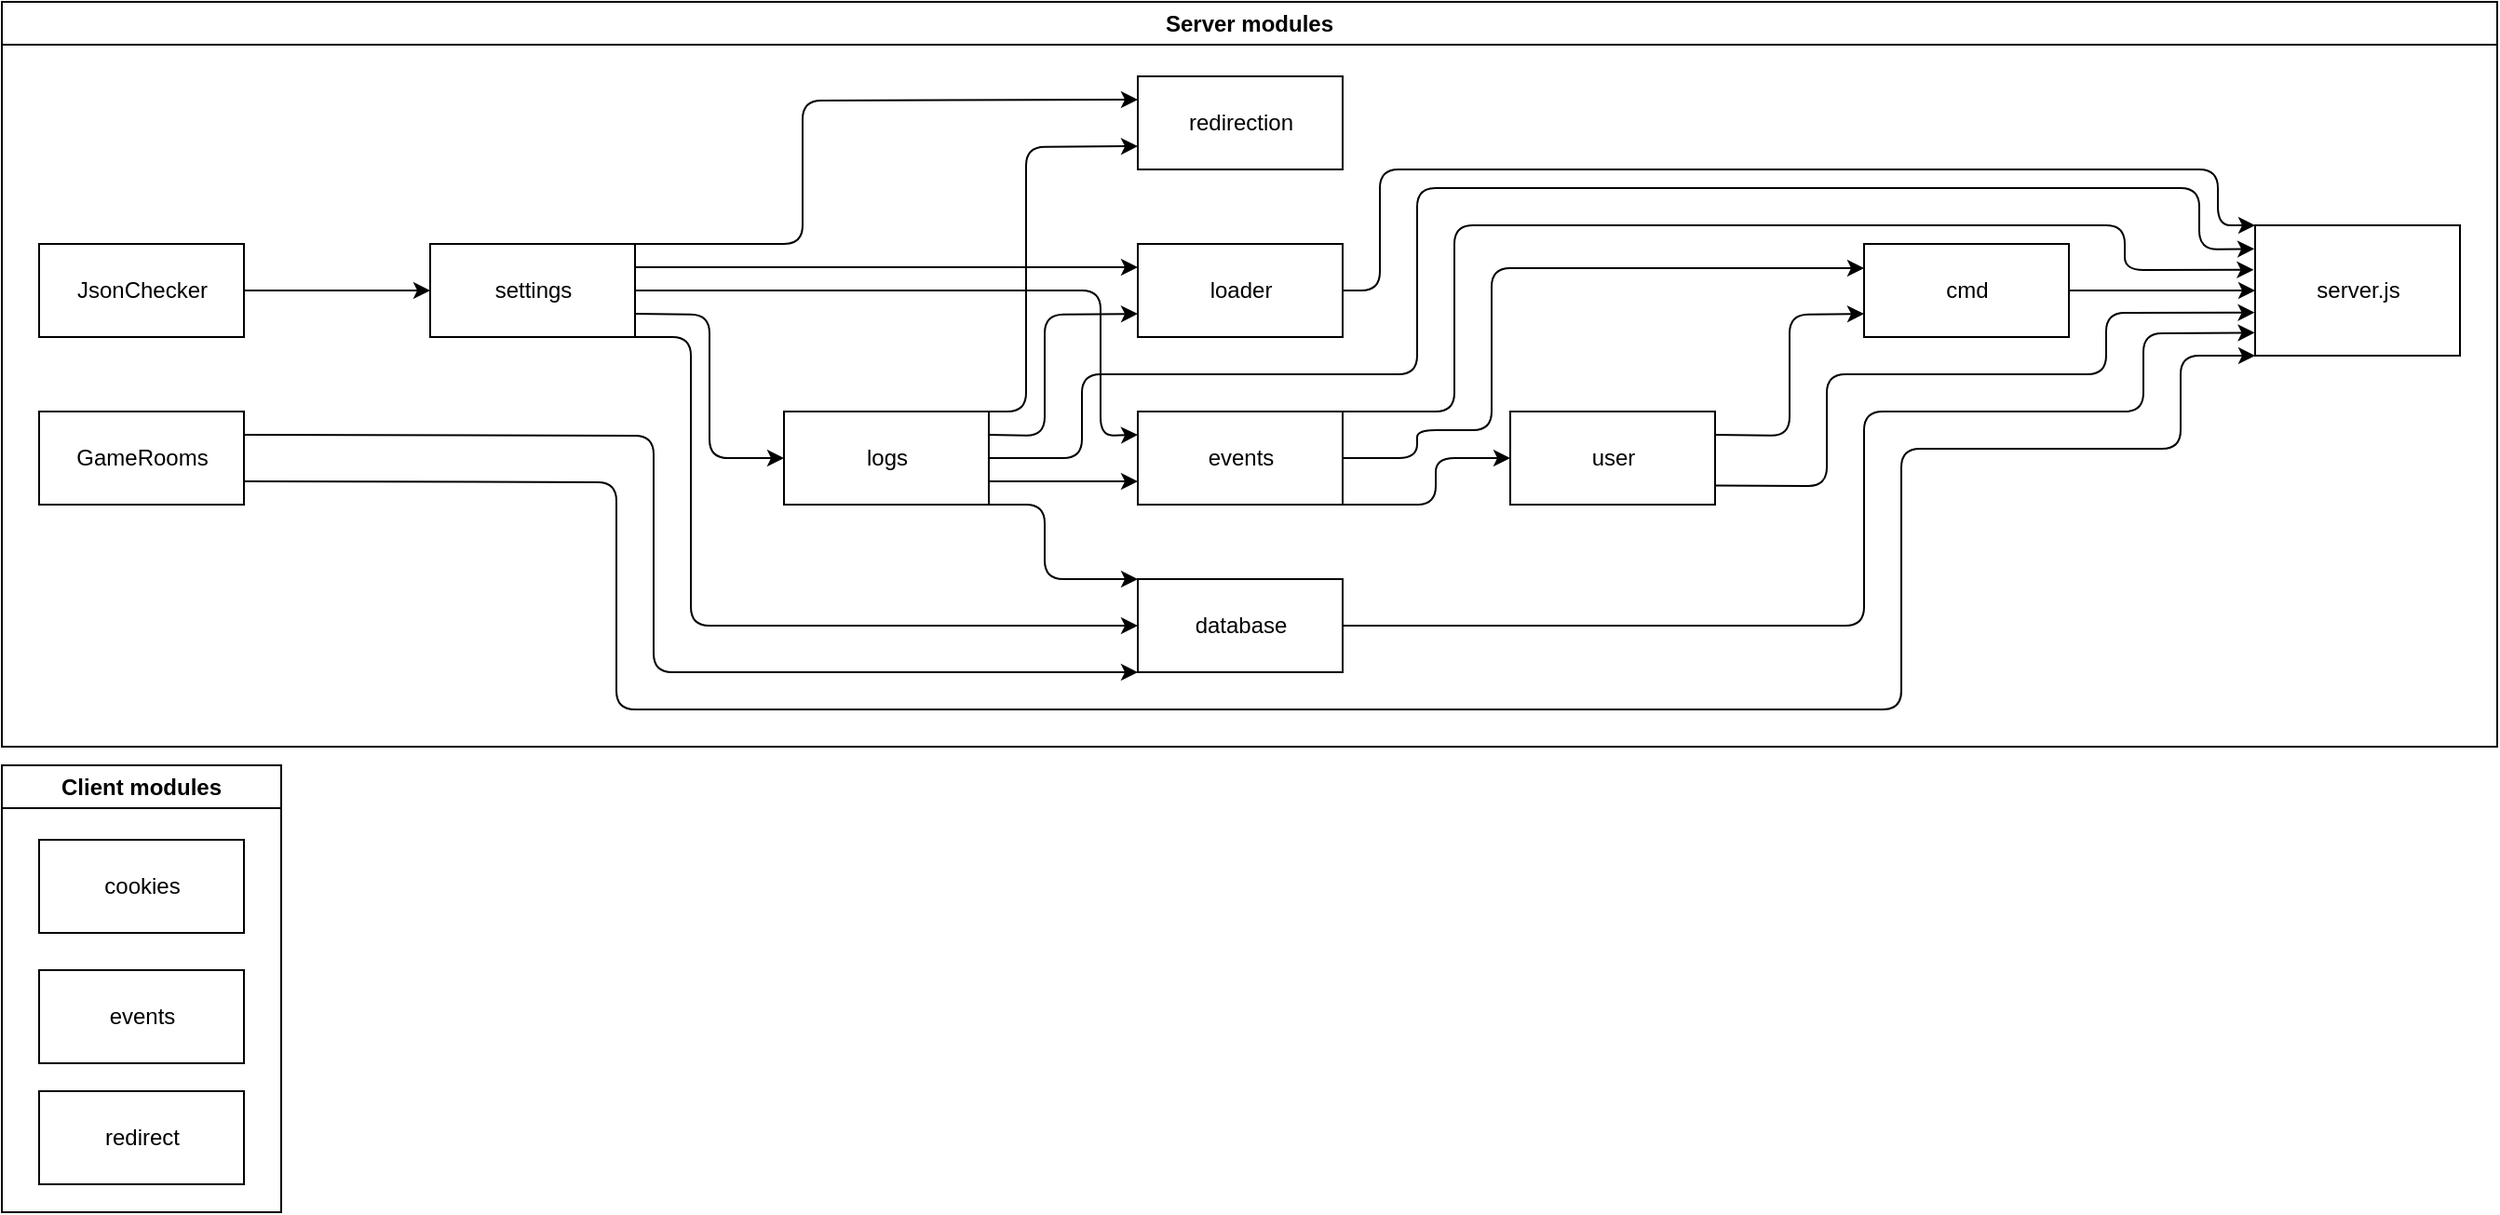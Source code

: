 <mxfile>
    <diagram id="GRghr8aYOlUhtbkw4B8Y" name="Page-1">
        <mxGraphModel dx="1531" dy="428" grid="1" gridSize="10" guides="1" tooltips="1" connect="1" arrows="1" fold="1" page="1" pageScale="1" pageWidth="1654" pageHeight="1169" math="0" shadow="0">
            <root>
                <mxCell id="0"/>
                <mxCell id="1" parent="0"/>
                <mxCell id="4" value="Server modules" style="swimlane;whiteSpace=wrap;html=1;" parent="1" vertex="1">
                    <mxGeometry x="60" width="1340" height="400" as="geometry"/>
                </mxCell>
                <mxCell id="63" style="edgeStyle=none;html=1;exitX=1;exitY=0.5;exitDx=0;exitDy=0;entryX=0;entryY=0.5;entryDx=0;entryDy=0;" edge="1" parent="4" source="5" target="61">
                    <mxGeometry relative="1" as="geometry">
                        <Array as="points">
                            <mxPoint x="1140" y="155"/>
                        </Array>
                    </mxGeometry>
                </mxCell>
                <mxCell id="5" value="cmd" style="html=1;" parent="4" vertex="1">
                    <mxGeometry x="1000" y="130" width="110" height="50" as="geometry"/>
                </mxCell>
                <mxCell id="45" style="edgeStyle=none;html=1;exitX=1;exitY=0.5;exitDx=0;exitDy=0;" parent="4" source="6" edge="1">
                    <mxGeometry relative="1" as="geometry">
                        <mxPoint x="1000" y="143" as="targetPoint"/>
                        <Array as="points">
                            <mxPoint x="760" y="245"/>
                            <mxPoint x="760" y="230"/>
                            <mxPoint x="800" y="230"/>
                            <mxPoint x="800" y="143"/>
                        </Array>
                    </mxGeometry>
                </mxCell>
                <mxCell id="49" style="edgeStyle=none;html=1;exitX=1;exitY=1;exitDx=0;exitDy=0;entryX=0;entryY=0.5;entryDx=0;entryDy=0;" parent="4" source="6" target="7" edge="1">
                    <mxGeometry relative="1" as="geometry">
                        <Array as="points">
                            <mxPoint x="770" y="270"/>
                            <mxPoint x="770" y="245"/>
                        </Array>
                    </mxGeometry>
                </mxCell>
                <mxCell id="67" style="edgeStyle=none;html=1;exitX=1;exitY=0;exitDx=0;exitDy=0;entryX=-0.007;entryY=0.341;entryDx=0;entryDy=0;entryPerimeter=0;" edge="1" parent="4" source="6" target="61">
                    <mxGeometry relative="1" as="geometry">
                        <Array as="points">
                            <mxPoint x="780" y="220"/>
                            <mxPoint x="780" y="120"/>
                            <mxPoint x="1140" y="120"/>
                            <mxPoint x="1140" y="144"/>
                        </Array>
                    </mxGeometry>
                </mxCell>
                <mxCell id="6" value="events" style="html=1;" parent="4" vertex="1">
                    <mxGeometry x="610" y="220" width="110" height="50" as="geometry"/>
                </mxCell>
                <mxCell id="50" style="edgeStyle=none;html=1;entryX=0;entryY=0.75;entryDx=0;entryDy=0;exitX=1;exitY=0.25;exitDx=0;exitDy=0;" parent="4" source="7" edge="1">
                    <mxGeometry relative="1" as="geometry">
                        <mxPoint x="1000" y="167.5" as="targetPoint"/>
                        <Array as="points">
                            <mxPoint x="960" y="233"/>
                            <mxPoint x="960" y="168"/>
                        </Array>
                    </mxGeometry>
                </mxCell>
                <mxCell id="65" style="edgeStyle=none;html=1;exitX=1.004;exitY=0.795;exitDx=0;exitDy=0;entryX=-0.002;entryY=0.669;entryDx=0;entryDy=0;exitPerimeter=0;entryPerimeter=0;" edge="1" parent="4" source="7" target="61">
                    <mxGeometry relative="1" as="geometry">
                        <Array as="points">
                            <mxPoint x="980" y="260"/>
                            <mxPoint x="980" y="200"/>
                            <mxPoint x="1130" y="200"/>
                            <mxPoint x="1130" y="167"/>
                        </Array>
                    </mxGeometry>
                </mxCell>
                <mxCell id="7" value="user" style="html=1;" parent="4" vertex="1">
                    <mxGeometry x="810" y="220" width="110" height="50" as="geometry"/>
                </mxCell>
                <mxCell id="37" style="edgeStyle=none;html=1;exitX=1;exitY=1;exitDx=0;exitDy=0;entryX=0;entryY=0.5;entryDx=0;entryDy=0;" parent="4" source="8" target="30" edge="1">
                    <mxGeometry relative="1" as="geometry">
                        <Array as="points">
                            <mxPoint x="370" y="180"/>
                            <mxPoint x="370" y="335"/>
                        </Array>
                    </mxGeometry>
                </mxCell>
                <mxCell id="42" style="edgeStyle=none;html=1;exitX=1;exitY=0.75;exitDx=0;exitDy=0;entryX=0;entryY=0.5;entryDx=0;entryDy=0;" parent="4" source="8" target="16" edge="1">
                    <mxGeometry relative="1" as="geometry">
                        <Array as="points">
                            <mxPoint x="380" y="168"/>
                            <mxPoint x="380" y="245"/>
                        </Array>
                    </mxGeometry>
                </mxCell>
                <mxCell id="46" style="edgeStyle=none;html=1;exitX=1;exitY=0;exitDx=0;exitDy=0;entryX=0;entryY=0.25;entryDx=0;entryDy=0;" parent="4" source="8" target="44" edge="1">
                    <mxGeometry relative="1" as="geometry">
                        <Array as="points">
                            <mxPoint x="430" y="130"/>
                            <mxPoint x="430" y="53"/>
                        </Array>
                    </mxGeometry>
                </mxCell>
                <mxCell id="56" style="edgeStyle=none;html=1;exitX=1;exitY=0.25;exitDx=0;exitDy=0;entryX=0;entryY=0.25;entryDx=0;entryDy=0;" parent="4" source="8" target="14" edge="1">
                    <mxGeometry relative="1" as="geometry"/>
                </mxCell>
                <mxCell id="60" style="edgeStyle=none;html=1;exitX=1;exitY=0.5;exitDx=0;exitDy=0;entryX=0;entryY=0.25;entryDx=0;entryDy=0;" parent="4" source="8" target="6" edge="1">
                    <mxGeometry relative="1" as="geometry">
                        <Array as="points">
                            <mxPoint x="590" y="155"/>
                            <mxPoint x="590" y="233"/>
                        </Array>
                    </mxGeometry>
                </mxCell>
                <mxCell id="8" value="settings" style="html=1;" parent="4" vertex="1">
                    <mxGeometry x="230" y="130" width="110" height="50" as="geometry"/>
                </mxCell>
                <mxCell id="68" style="edgeStyle=none;html=1;entryX=0;entryY=0;entryDx=0;entryDy=0;" edge="1" parent="4" source="14" target="61">
                    <mxGeometry relative="1" as="geometry">
                        <Array as="points">
                            <mxPoint x="740" y="155"/>
                            <mxPoint x="740" y="90"/>
                            <mxPoint x="1190" y="90"/>
                            <mxPoint x="1190" y="120"/>
                        </Array>
                    </mxGeometry>
                </mxCell>
                <mxCell id="14" value="loader" style="html=1;" parent="4" vertex="1">
                    <mxGeometry x="610" y="130" width="110" height="50" as="geometry"/>
                </mxCell>
                <mxCell id="41" style="edgeStyle=none;html=1;exitX=1;exitY=1;exitDx=0;exitDy=0;entryX=0;entryY=0;entryDx=0;entryDy=0;" parent="4" source="16" target="30" edge="1">
                    <mxGeometry relative="1" as="geometry">
                        <Array as="points">
                            <mxPoint x="560" y="270"/>
                            <mxPoint x="560" y="310"/>
                        </Array>
                    </mxGeometry>
                </mxCell>
                <mxCell id="47" style="edgeStyle=none;html=1;exitX=1;exitY=0;exitDx=0;exitDy=0;entryX=0;entryY=0.75;entryDx=0;entryDy=0;" parent="4" source="16" target="44" edge="1">
                    <mxGeometry relative="1" as="geometry">
                        <Array as="points">
                            <mxPoint x="550" y="220"/>
                            <mxPoint x="550" y="78"/>
                        </Array>
                    </mxGeometry>
                </mxCell>
                <mxCell id="58" style="edgeStyle=none;html=1;exitX=1;exitY=0.75;exitDx=0;exitDy=0;entryX=0;entryY=0.75;entryDx=0;entryDy=0;" parent="4" source="16" target="6" edge="1">
                    <mxGeometry relative="1" as="geometry"/>
                </mxCell>
                <mxCell id="59" style="edgeStyle=none;html=1;exitX=1;exitY=0.25;exitDx=0;exitDy=0;entryX=0;entryY=0.75;entryDx=0;entryDy=0;" parent="4" source="16" target="14" edge="1">
                    <mxGeometry relative="1" as="geometry">
                        <Array as="points">
                            <mxPoint x="560" y="233"/>
                            <mxPoint x="560" y="168"/>
                        </Array>
                    </mxGeometry>
                </mxCell>
                <mxCell id="66" style="edgeStyle=none;html=1;exitX=1;exitY=0.5;exitDx=0;exitDy=0;entryX=-0.004;entryY=0.181;entryDx=0;entryDy=0;entryPerimeter=0;" edge="1" parent="4" source="16" target="61">
                    <mxGeometry relative="1" as="geometry">
                        <Array as="points">
                            <mxPoint x="580" y="245"/>
                            <mxPoint x="580" y="200"/>
                            <mxPoint x="760" y="200"/>
                            <mxPoint x="760" y="100"/>
                            <mxPoint x="1180" y="100"/>
                            <mxPoint x="1180" y="133"/>
                        </Array>
                    </mxGeometry>
                </mxCell>
                <mxCell id="16" value="logs" style="html=1;" parent="4" vertex="1">
                    <mxGeometry x="420" y="220" width="110" height="50" as="geometry"/>
                </mxCell>
                <mxCell id="55" style="edgeStyle=none;html=1;entryX=0;entryY=1;entryDx=0;entryDy=0;exitX=1;exitY=0.25;exitDx=0;exitDy=0;" parent="4" source="18" target="30" edge="1">
                    <mxGeometry relative="1" as="geometry">
                        <Array as="points">
                            <mxPoint x="350" y="233"/>
                            <mxPoint x="350" y="290"/>
                            <mxPoint x="350" y="320"/>
                            <mxPoint x="350" y="360"/>
                        </Array>
                    </mxGeometry>
                </mxCell>
                <mxCell id="18" value="GameRooms" style="html=1;" parent="4" vertex="1">
                    <mxGeometry x="20" y="220" width="110" height="50" as="geometry"/>
                </mxCell>
                <mxCell id="48" style="edgeStyle=none;html=1;entryX=0;entryY=0.5;entryDx=0;entryDy=0;" parent="4" source="29" target="8" edge="1">
                    <mxGeometry relative="1" as="geometry"/>
                </mxCell>
                <mxCell id="29" value="JsonChecker" style="html=1;" parent="4" vertex="1">
                    <mxGeometry x="20" y="130" width="110" height="50" as="geometry"/>
                </mxCell>
                <mxCell id="64" style="edgeStyle=none;html=1;exitX=1;exitY=0.5;exitDx=0;exitDy=0;entryX=-0.002;entryY=0.824;entryDx=0;entryDy=0;entryPerimeter=0;" edge="1" parent="4" source="30" target="61">
                    <mxGeometry relative="1" as="geometry">
                        <Array as="points">
                            <mxPoint x="780" y="335"/>
                            <mxPoint x="1000" y="335"/>
                            <mxPoint x="1000" y="300"/>
                            <mxPoint x="1000" y="220"/>
                            <mxPoint x="1150" y="220"/>
                            <mxPoint x="1150" y="178"/>
                        </Array>
                    </mxGeometry>
                </mxCell>
                <mxCell id="30" value="database" style="html=1;" parent="4" vertex="1">
                    <mxGeometry x="610" y="310" width="110" height="50" as="geometry"/>
                </mxCell>
                <mxCell id="44" value="redirection" style="html=1;" parent="4" vertex="1">
                    <mxGeometry x="610" y="40" width="110" height="50" as="geometry"/>
                </mxCell>
                <mxCell id="61" value="server.js" style="html=1;" vertex="1" parent="4">
                    <mxGeometry x="1210" y="120" width="110" height="70" as="geometry"/>
                </mxCell>
                <mxCell id="69" style="edgeStyle=none;html=1;exitX=1;exitY=0.75;exitDx=0;exitDy=0;entryX=0;entryY=1;entryDx=0;entryDy=0;" edge="1" parent="4" source="18" target="61">
                    <mxGeometry relative="1" as="geometry">
                        <mxPoint x="1030.296" y="320" as="targetPoint"/>
                        <Array as="points">
                            <mxPoint x="330" y="258"/>
                            <mxPoint x="330" y="380"/>
                            <mxPoint x="800" y="380"/>
                            <mxPoint x="1020" y="380"/>
                            <mxPoint x="1020" y="320"/>
                            <mxPoint x="1020" y="240"/>
                            <mxPoint x="1170" y="240"/>
                            <mxPoint x="1170" y="190"/>
                        </Array>
                    </mxGeometry>
                </mxCell>
                <mxCell id="51" value="Client modules" style="swimlane;whiteSpace=wrap;html=1;" parent="1" vertex="1">
                    <mxGeometry x="60" y="410" width="150" height="240" as="geometry"/>
                </mxCell>
                <mxCell id="52" value="cookies" style="html=1;" parent="51" vertex="1">
                    <mxGeometry x="20" y="40" width="110" height="50" as="geometry"/>
                </mxCell>
                <mxCell id="53" value="events" style="html=1;" parent="51" vertex="1">
                    <mxGeometry x="20" y="110" width="110" height="50" as="geometry"/>
                </mxCell>
                <mxCell id="54" value="redirect" style="html=1;" parent="1" vertex="1">
                    <mxGeometry x="80" y="585" width="110" height="50" as="geometry"/>
                </mxCell>
            </root>
        </mxGraphModel>
    </diagram>
</mxfile>